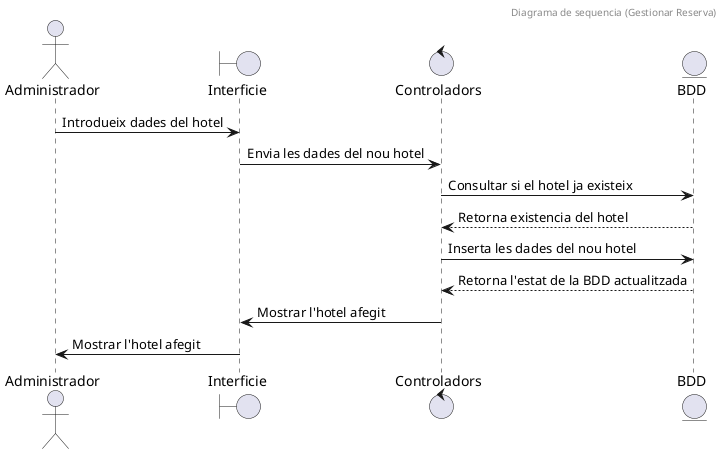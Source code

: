 @startuml
'https://plantuml.com/sequence-diagram
header "Diagrama de sequencia (Gestionar Reserva)"

actor Administrador
boundary Interficie
control Controladors
entity BDD

Administrador -> Interficie : Introdueix dades del hotel
Interficie -> Controladors : Envia les dades del nou hotel
Controladors -> BDD : Consultar si el hotel ja existeix
BDD --> Controladors : Retorna existencia del hotel
Controladors -> BDD : Inserta les dades del nou hotel
BDD --> Controladors : Retorna l'estat de la BDD actualitzada
Controladors -> Interficie : Mostrar l'hotel afegit
Interficie -> Administrador : Mostrar l'hotel afegit

@enduml